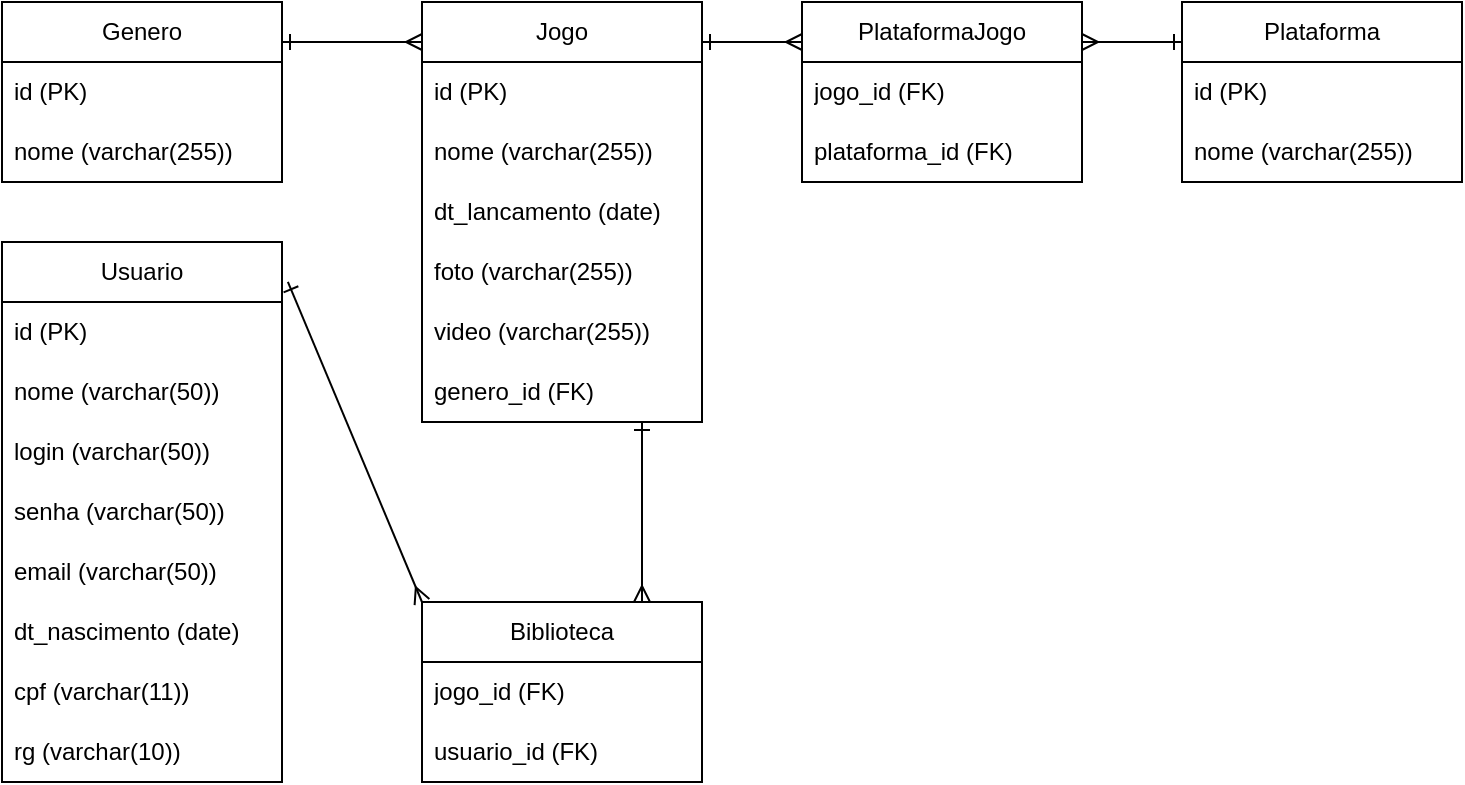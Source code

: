 <mxfile version="21.6.1" type="device">
  <diagram name="Page-1" id="jbnChv-RMkUpQBAtF7wB">
    <mxGraphModel dx="880" dy="483" grid="1" gridSize="10" guides="1" tooltips="1" connect="1" arrows="1" fold="1" page="1" pageScale="1" pageWidth="850" pageHeight="1100" math="0" shadow="0">
      <root>
        <mxCell id="0" />
        <mxCell id="1" parent="0" />
        <mxCell id="YFV8A4-pr9JsQosD6NLF-1" value="Usuario" style="swimlane;fontStyle=0;childLayout=stackLayout;horizontal=1;startSize=30;horizontalStack=0;resizeParent=1;resizeParentMax=0;resizeLast=0;collapsible=1;marginBottom=0;whiteSpace=wrap;html=1;" vertex="1" parent="1">
          <mxGeometry x="80" y="240" width="140" height="270" as="geometry" />
        </mxCell>
        <mxCell id="YFV8A4-pr9JsQosD6NLF-2" value="id (PK)" style="text;strokeColor=none;fillColor=none;align=left;verticalAlign=middle;spacingLeft=4;spacingRight=4;overflow=hidden;points=[[0,0.5],[1,0.5]];portConstraint=eastwest;rotatable=0;whiteSpace=wrap;html=1;" vertex="1" parent="YFV8A4-pr9JsQosD6NLF-1">
          <mxGeometry y="30" width="140" height="30" as="geometry" />
        </mxCell>
        <mxCell id="YFV8A4-pr9JsQosD6NLF-3" value="nome (varchar(50))" style="text;strokeColor=none;fillColor=none;align=left;verticalAlign=middle;spacingLeft=4;spacingRight=4;overflow=hidden;points=[[0,0.5],[1,0.5]];portConstraint=eastwest;rotatable=0;whiteSpace=wrap;html=1;" vertex="1" parent="YFV8A4-pr9JsQosD6NLF-1">
          <mxGeometry y="60" width="140" height="30" as="geometry" />
        </mxCell>
        <mxCell id="YFV8A4-pr9JsQosD6NLF-4" value="login (varchar(50))" style="text;strokeColor=none;fillColor=none;align=left;verticalAlign=middle;spacingLeft=4;spacingRight=4;overflow=hidden;points=[[0,0.5],[1,0.5]];portConstraint=eastwest;rotatable=0;whiteSpace=wrap;html=1;" vertex="1" parent="YFV8A4-pr9JsQosD6NLF-1">
          <mxGeometry y="90" width="140" height="30" as="geometry" />
        </mxCell>
        <mxCell id="YFV8A4-pr9JsQosD6NLF-6" value="senha (varchar(50))" style="text;strokeColor=none;fillColor=none;align=left;verticalAlign=middle;spacingLeft=4;spacingRight=4;overflow=hidden;points=[[0,0.5],[1,0.5]];portConstraint=eastwest;rotatable=0;whiteSpace=wrap;html=1;" vertex="1" parent="YFV8A4-pr9JsQosD6NLF-1">
          <mxGeometry y="120" width="140" height="30" as="geometry" />
        </mxCell>
        <mxCell id="YFV8A4-pr9JsQosD6NLF-5" value="email (varchar(50))" style="text;strokeColor=none;fillColor=none;align=left;verticalAlign=middle;spacingLeft=4;spacingRight=4;overflow=hidden;points=[[0,0.5],[1,0.5]];portConstraint=eastwest;rotatable=0;whiteSpace=wrap;html=1;" vertex="1" parent="YFV8A4-pr9JsQosD6NLF-1">
          <mxGeometry y="150" width="140" height="30" as="geometry" />
        </mxCell>
        <mxCell id="YFV8A4-pr9JsQosD6NLF-9" value="dt_nascimento (date)" style="text;strokeColor=none;fillColor=none;align=left;verticalAlign=middle;spacingLeft=4;spacingRight=4;overflow=hidden;points=[[0,0.5],[1,0.5]];portConstraint=eastwest;rotatable=0;whiteSpace=wrap;html=1;" vertex="1" parent="YFV8A4-pr9JsQosD6NLF-1">
          <mxGeometry y="180" width="140" height="30" as="geometry" />
        </mxCell>
        <mxCell id="YFV8A4-pr9JsQosD6NLF-7" value="cpf (varchar(11))" style="text;strokeColor=none;fillColor=none;align=left;verticalAlign=middle;spacingLeft=4;spacingRight=4;overflow=hidden;points=[[0,0.5],[1,0.5]];portConstraint=eastwest;rotatable=0;whiteSpace=wrap;html=1;" vertex="1" parent="YFV8A4-pr9JsQosD6NLF-1">
          <mxGeometry y="210" width="140" height="30" as="geometry" />
        </mxCell>
        <mxCell id="YFV8A4-pr9JsQosD6NLF-8" value="rg (varchar(10))" style="text;strokeColor=none;fillColor=none;align=left;verticalAlign=middle;spacingLeft=4;spacingRight=4;overflow=hidden;points=[[0,0.5],[1,0.5]];portConstraint=eastwest;rotatable=0;whiteSpace=wrap;html=1;" vertex="1" parent="YFV8A4-pr9JsQosD6NLF-1">
          <mxGeometry y="240" width="140" height="30" as="geometry" />
        </mxCell>
        <mxCell id="YFV8A4-pr9JsQosD6NLF-10" value="Plataforma" style="swimlane;fontStyle=0;childLayout=stackLayout;horizontal=1;startSize=30;horizontalStack=0;resizeParent=1;resizeParentMax=0;resizeLast=0;collapsible=1;marginBottom=0;whiteSpace=wrap;html=1;" vertex="1" parent="1">
          <mxGeometry x="670" y="120" width="140" height="90" as="geometry" />
        </mxCell>
        <mxCell id="YFV8A4-pr9JsQosD6NLF-11" value="id (PK)" style="text;strokeColor=none;fillColor=none;align=left;verticalAlign=middle;spacingLeft=4;spacingRight=4;overflow=hidden;points=[[0,0.5],[1,0.5]];portConstraint=eastwest;rotatable=0;whiteSpace=wrap;html=1;" vertex="1" parent="YFV8A4-pr9JsQosD6NLF-10">
          <mxGeometry y="30" width="140" height="30" as="geometry" />
        </mxCell>
        <mxCell id="YFV8A4-pr9JsQosD6NLF-12" value="nome (varchar(255))" style="text;strokeColor=none;fillColor=none;align=left;verticalAlign=middle;spacingLeft=4;spacingRight=4;overflow=hidden;points=[[0,0.5],[1,0.5]];portConstraint=eastwest;rotatable=0;whiteSpace=wrap;html=1;" vertex="1" parent="YFV8A4-pr9JsQosD6NLF-10">
          <mxGeometry y="60" width="140" height="30" as="geometry" />
        </mxCell>
        <mxCell id="YFV8A4-pr9JsQosD6NLF-28" value="Genero" style="swimlane;fontStyle=0;childLayout=stackLayout;horizontal=1;startSize=30;horizontalStack=0;resizeParent=1;resizeParentMax=0;resizeLast=0;collapsible=1;marginBottom=0;whiteSpace=wrap;html=1;" vertex="1" parent="1">
          <mxGeometry x="80" y="120" width="140" height="90" as="geometry" />
        </mxCell>
        <mxCell id="YFV8A4-pr9JsQosD6NLF-29" value="id (PK)" style="text;strokeColor=none;fillColor=none;align=left;verticalAlign=middle;spacingLeft=4;spacingRight=4;overflow=hidden;points=[[0,0.5],[1,0.5]];portConstraint=eastwest;rotatable=0;whiteSpace=wrap;html=1;" vertex="1" parent="YFV8A4-pr9JsQosD6NLF-28">
          <mxGeometry y="30" width="140" height="30" as="geometry" />
        </mxCell>
        <mxCell id="YFV8A4-pr9JsQosD6NLF-30" value="nome (varchar(255))" style="text;strokeColor=none;fillColor=none;align=left;verticalAlign=middle;spacingLeft=4;spacingRight=4;overflow=hidden;points=[[0,0.5],[1,0.5]];portConstraint=eastwest;rotatable=0;whiteSpace=wrap;html=1;" vertex="1" parent="YFV8A4-pr9JsQosD6NLF-28">
          <mxGeometry y="60" width="140" height="30" as="geometry" />
        </mxCell>
        <mxCell id="YFV8A4-pr9JsQosD6NLF-31" value="Jogo" style="swimlane;fontStyle=0;childLayout=stackLayout;horizontal=1;startSize=30;horizontalStack=0;resizeParent=1;resizeParentMax=0;resizeLast=0;collapsible=1;marginBottom=0;whiteSpace=wrap;html=1;" vertex="1" parent="1">
          <mxGeometry x="290" y="120" width="140" height="210" as="geometry" />
        </mxCell>
        <mxCell id="YFV8A4-pr9JsQosD6NLF-32" value="id (PK)" style="text;strokeColor=none;fillColor=none;align=left;verticalAlign=middle;spacingLeft=4;spacingRight=4;overflow=hidden;points=[[0,0.5],[1,0.5]];portConstraint=eastwest;rotatable=0;whiteSpace=wrap;html=1;" vertex="1" parent="YFV8A4-pr9JsQosD6NLF-31">
          <mxGeometry y="30" width="140" height="30" as="geometry" />
        </mxCell>
        <mxCell id="YFV8A4-pr9JsQosD6NLF-33" value="nome (varchar(255))" style="text;strokeColor=none;fillColor=none;align=left;verticalAlign=middle;spacingLeft=4;spacingRight=4;overflow=hidden;points=[[0,0.5],[1,0.5]];portConstraint=eastwest;rotatable=0;whiteSpace=wrap;html=1;" vertex="1" parent="YFV8A4-pr9JsQosD6NLF-31">
          <mxGeometry y="60" width="140" height="30" as="geometry" />
        </mxCell>
        <mxCell id="YFV8A4-pr9JsQosD6NLF-34" value="dt_lancamento (date)" style="text;strokeColor=none;fillColor=none;align=left;verticalAlign=middle;spacingLeft=4;spacingRight=4;overflow=hidden;points=[[0,0.5],[1,0.5]];portConstraint=eastwest;rotatable=0;whiteSpace=wrap;html=1;" vertex="1" parent="YFV8A4-pr9JsQosD6NLF-31">
          <mxGeometry y="90" width="140" height="30" as="geometry" />
        </mxCell>
        <mxCell id="YFV8A4-pr9JsQosD6NLF-35" value="foto (varchar(255))" style="text;strokeColor=none;fillColor=none;align=left;verticalAlign=middle;spacingLeft=4;spacingRight=4;overflow=hidden;points=[[0,0.5],[1,0.5]];portConstraint=eastwest;rotatable=0;whiteSpace=wrap;html=1;" vertex="1" parent="YFV8A4-pr9JsQosD6NLF-31">
          <mxGeometry y="120" width="140" height="30" as="geometry" />
        </mxCell>
        <mxCell id="YFV8A4-pr9JsQosD6NLF-36" value="video (varchar(255))" style="text;strokeColor=none;fillColor=none;align=left;verticalAlign=middle;spacingLeft=4;spacingRight=4;overflow=hidden;points=[[0,0.5],[1,0.5]];portConstraint=eastwest;rotatable=0;whiteSpace=wrap;html=1;" vertex="1" parent="YFV8A4-pr9JsQosD6NLF-31">
          <mxGeometry y="150" width="140" height="30" as="geometry" />
        </mxCell>
        <mxCell id="YFV8A4-pr9JsQosD6NLF-37" value="genero_id (FK)" style="text;strokeColor=none;fillColor=none;align=left;verticalAlign=middle;spacingLeft=4;spacingRight=4;overflow=hidden;points=[[0,0.5],[1,0.5]];portConstraint=eastwest;rotatable=0;whiteSpace=wrap;html=1;" vertex="1" parent="YFV8A4-pr9JsQosD6NLF-31">
          <mxGeometry y="180" width="140" height="30" as="geometry" />
        </mxCell>
        <mxCell id="YFV8A4-pr9JsQosD6NLF-40" value="PlataformaJogo" style="swimlane;fontStyle=0;childLayout=stackLayout;horizontal=1;startSize=30;horizontalStack=0;resizeParent=1;resizeParentMax=0;resizeLast=0;collapsible=1;marginBottom=0;whiteSpace=wrap;html=1;" vertex="1" parent="1">
          <mxGeometry x="480" y="120" width="140" height="90" as="geometry" />
        </mxCell>
        <mxCell id="YFV8A4-pr9JsQosD6NLF-41" value="jogo_id (FK)" style="text;strokeColor=none;fillColor=none;align=left;verticalAlign=middle;spacingLeft=4;spacingRight=4;overflow=hidden;points=[[0,0.5],[1,0.5]];portConstraint=eastwest;rotatable=0;whiteSpace=wrap;html=1;" vertex="1" parent="YFV8A4-pr9JsQosD6NLF-40">
          <mxGeometry y="30" width="140" height="30" as="geometry" />
        </mxCell>
        <mxCell id="YFV8A4-pr9JsQosD6NLF-42" value="plataforma_id (FK)" style="text;strokeColor=none;fillColor=none;align=left;verticalAlign=middle;spacingLeft=4;spacingRight=4;overflow=hidden;points=[[0,0.5],[1,0.5]];portConstraint=eastwest;rotatable=0;whiteSpace=wrap;html=1;" vertex="1" parent="YFV8A4-pr9JsQosD6NLF-40">
          <mxGeometry y="60" width="140" height="30" as="geometry" />
        </mxCell>
        <mxCell id="YFV8A4-pr9JsQosD6NLF-47" value="Biblioteca" style="swimlane;fontStyle=0;childLayout=stackLayout;horizontal=1;startSize=30;horizontalStack=0;resizeParent=1;resizeParentMax=0;resizeLast=0;collapsible=1;marginBottom=0;whiteSpace=wrap;html=1;" vertex="1" parent="1">
          <mxGeometry x="290" y="420" width="140" height="90" as="geometry" />
        </mxCell>
        <mxCell id="YFV8A4-pr9JsQosD6NLF-48" value="jogo_id (FK)" style="text;strokeColor=none;fillColor=none;align=left;verticalAlign=middle;spacingLeft=4;spacingRight=4;overflow=hidden;points=[[0,0.5],[1,0.5]];portConstraint=eastwest;rotatable=0;whiteSpace=wrap;html=1;" vertex="1" parent="YFV8A4-pr9JsQosD6NLF-47">
          <mxGeometry y="30" width="140" height="30" as="geometry" />
        </mxCell>
        <mxCell id="YFV8A4-pr9JsQosD6NLF-49" value="usuario_id (FK)" style="text;strokeColor=none;fillColor=none;align=left;verticalAlign=middle;spacingLeft=4;spacingRight=4;overflow=hidden;points=[[0,0.5],[1,0.5]];portConstraint=eastwest;rotatable=0;whiteSpace=wrap;html=1;" vertex="1" parent="YFV8A4-pr9JsQosD6NLF-47">
          <mxGeometry y="60" width="140" height="30" as="geometry" />
        </mxCell>
        <mxCell id="YFV8A4-pr9JsQosD6NLF-50" value="" style="endArrow=ERmany;html=1;rounded=0;startArrow=ERone;startFill=0;endFill=0;" edge="1" parent="1">
          <mxGeometry width="50" height="50" relative="1" as="geometry">
            <mxPoint x="220" y="140" as="sourcePoint" />
            <mxPoint x="290" y="140" as="targetPoint" />
          </mxGeometry>
        </mxCell>
        <mxCell id="YFV8A4-pr9JsQosD6NLF-51" value="" style="endArrow=ERmany;html=1;rounded=0;entryX=0;entryY=0;entryDx=0;entryDy=0;endFill=0;startArrow=ERone;startFill=0;exitX=1.021;exitY=0.074;exitDx=0;exitDy=0;exitPerimeter=0;" edge="1" parent="1" source="YFV8A4-pr9JsQosD6NLF-1" target="YFV8A4-pr9JsQosD6NLF-47">
          <mxGeometry width="50" height="50" relative="1" as="geometry">
            <mxPoint x="240" y="270" as="sourcePoint" />
            <mxPoint x="270" y="210" as="targetPoint" />
          </mxGeometry>
        </mxCell>
        <mxCell id="YFV8A4-pr9JsQosD6NLF-52" value="" style="endArrow=ERmany;html=1;rounded=0;entryX=0;entryY=0;entryDx=0;entryDy=0;endFill=0;startArrow=ERone;startFill=0;" edge="1" parent="1">
          <mxGeometry width="50" height="50" relative="1" as="geometry">
            <mxPoint x="400" y="330" as="sourcePoint" />
            <mxPoint x="400" y="420" as="targetPoint" />
          </mxGeometry>
        </mxCell>
        <mxCell id="YFV8A4-pr9JsQosD6NLF-53" value="" style="endArrow=ERmany;html=1;rounded=0;startArrow=ERone;startFill=0;endFill=0;" edge="1" parent="1">
          <mxGeometry width="50" height="50" relative="1" as="geometry">
            <mxPoint x="430" y="140" as="sourcePoint" />
            <mxPoint x="480" y="140" as="targetPoint" />
          </mxGeometry>
        </mxCell>
        <mxCell id="YFV8A4-pr9JsQosD6NLF-54" value="" style="endArrow=ERone;html=1;rounded=0;startArrow=ERmany;startFill=0;endFill=0;" edge="1" parent="1">
          <mxGeometry width="50" height="50" relative="1" as="geometry">
            <mxPoint x="620" y="140" as="sourcePoint" />
            <mxPoint x="670" y="140" as="targetPoint" />
          </mxGeometry>
        </mxCell>
      </root>
    </mxGraphModel>
  </diagram>
</mxfile>
